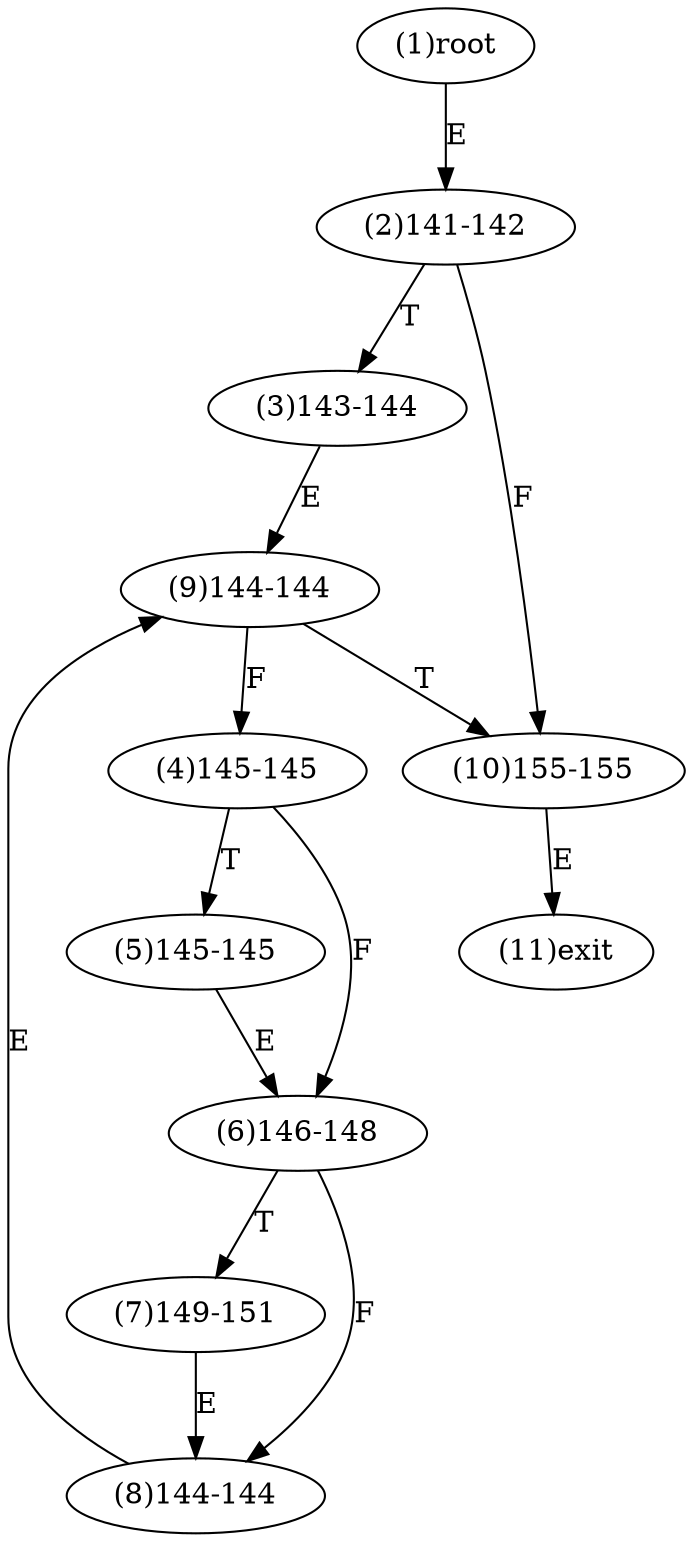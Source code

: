 digraph "" { 
1[ label="(1)root"];
2[ label="(2)141-142"];
3[ label="(3)143-144"];
4[ label="(4)145-145"];
5[ label="(5)145-145"];
6[ label="(6)146-148"];
7[ label="(7)149-151"];
8[ label="(8)144-144"];
9[ label="(9)144-144"];
10[ label="(10)155-155"];
11[ label="(11)exit"];
1->2[ label="E"];
2->10[ label="F"];
2->3[ label="T"];
3->9[ label="E"];
4->6[ label="F"];
4->5[ label="T"];
5->6[ label="E"];
6->8[ label="F"];
6->7[ label="T"];
7->8[ label="E"];
8->9[ label="E"];
9->4[ label="F"];
9->10[ label="T"];
10->11[ label="E"];
}